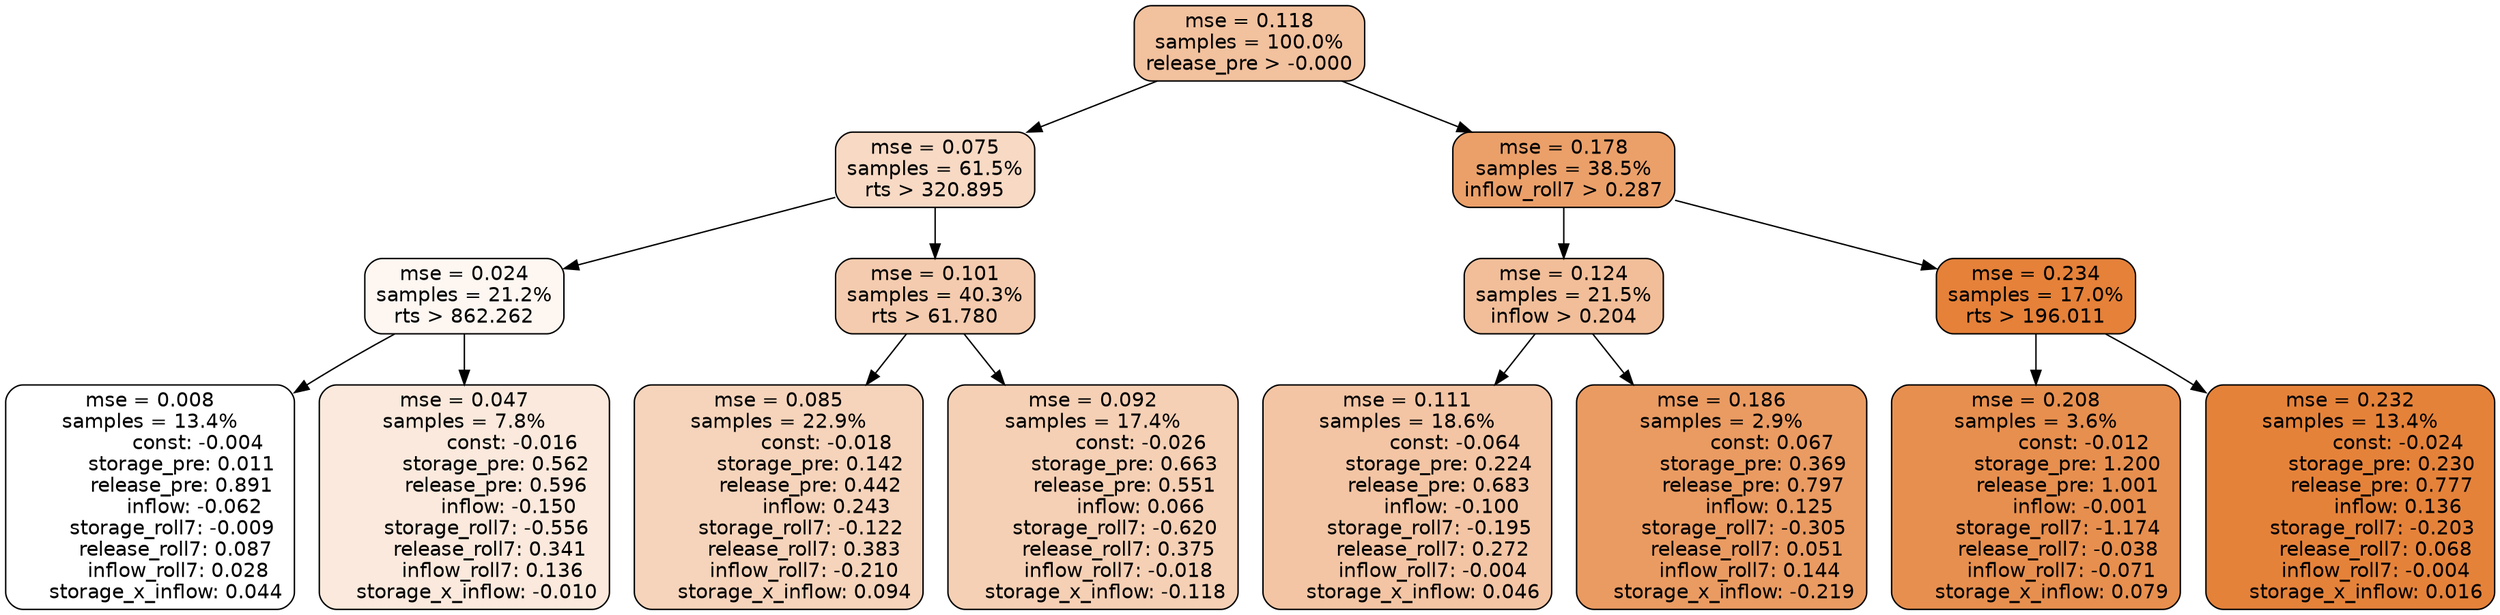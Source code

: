 digraph tree {
node [shape=rectangle, style="filled, rounded", color="black", fontname=helvetica] ;
edge [fontname=helvetica] ;
	"0" [label="mse = 0.118
samples = 100.0%
release_pre > -0.000", fillcolor="#f2c19e"]
	"1" [label="mse = 0.075
samples = 61.5%
rts > 320.895", fillcolor="#f7d9c4"]
	"8" [label="mse = 0.178
samples = 38.5%
inflow_roll7 > 0.287", fillcolor="#eba069"]
	"5" [label="mse = 0.024
samples = 21.2%
rts > 862.262", fillcolor="#fdf6f1"]
	"2" [label="mse = 0.101
samples = 40.3%
rts > 61.780", fillcolor="#f4cbae"]
	"9" [label="mse = 0.124
samples = 21.5%
inflow > 0.204", fillcolor="#f1be99"]
	"12" [label="mse = 0.234
samples = 17.0%
rts > 196.011", fillcolor="#e58139"]
	"6" [label="mse = 0.008
samples = 13.4%
               const: -0.004
          storage_pre: 0.011
          release_pre: 0.891
              inflow: -0.062
       storage_roll7: -0.009
        release_roll7: 0.087
         inflow_roll7: 0.028
     storage_x_inflow: 0.044", fillcolor="#ffffff"]
	"7" [label="mse = 0.047
samples = 7.8%
               const: -0.016
          storage_pre: 0.562
          release_pre: 0.596
              inflow: -0.150
       storage_roll7: -0.556
        release_roll7: 0.341
         inflow_roll7: 0.136
    storage_x_inflow: -0.010", fillcolor="#fae9dc"]
	"3" [label="mse = 0.085
samples = 22.9%
               const: -0.018
          storage_pre: 0.142
          release_pre: 0.442
               inflow: 0.243
       storage_roll7: -0.122
        release_roll7: 0.383
        inflow_roll7: -0.210
     storage_x_inflow: 0.094", fillcolor="#f6d4bb"]
	"4" [label="mse = 0.092
samples = 17.4%
               const: -0.026
          storage_pre: 0.663
          release_pre: 0.551
               inflow: 0.066
       storage_roll7: -0.620
        release_roll7: 0.375
        inflow_roll7: -0.018
    storage_x_inflow: -0.118", fillcolor="#f5d0b5"]
	"10" [label="mse = 0.111
samples = 18.6%
               const: -0.064
          storage_pre: 0.224
          release_pre: 0.683
              inflow: -0.100
       storage_roll7: -0.195
        release_roll7: 0.272
        inflow_roll7: -0.004
     storage_x_inflow: 0.046", fillcolor="#f3c5a4"]
	"11" [label="mse = 0.186
samples = 2.9%
                const: 0.067
          storage_pre: 0.369
          release_pre: 0.797
               inflow: 0.125
       storage_roll7: -0.305
        release_roll7: 0.051
         inflow_roll7: 0.144
    storage_x_inflow: -0.219", fillcolor="#ea9b62"]
	"14" [label="mse = 0.208
samples = 3.6%
               const: -0.012
          storage_pre: 1.200
          release_pre: 1.001
              inflow: -0.001
       storage_roll7: -1.174
       release_roll7: -0.038
        inflow_roll7: -0.071
     storage_x_inflow: 0.079", fillcolor="#e78f4f"]
	"13" [label="mse = 0.232
samples = 13.4%
               const: -0.024
          storage_pre: 0.230
          release_pre: 0.777
               inflow: 0.136
       storage_roll7: -0.203
        release_roll7: 0.068
        inflow_roll7: -0.004
     storage_x_inflow: 0.016", fillcolor="#e5823a"]

	"0" -> "1"
	"0" -> "8"
	"1" -> "2"
	"1" -> "5"
	"8" -> "9"
	"8" -> "12"
	"5" -> "6"
	"5" -> "7"
	"2" -> "3"
	"2" -> "4"
	"9" -> "10"
	"9" -> "11"
	"12" -> "13"
	"12" -> "14"
}